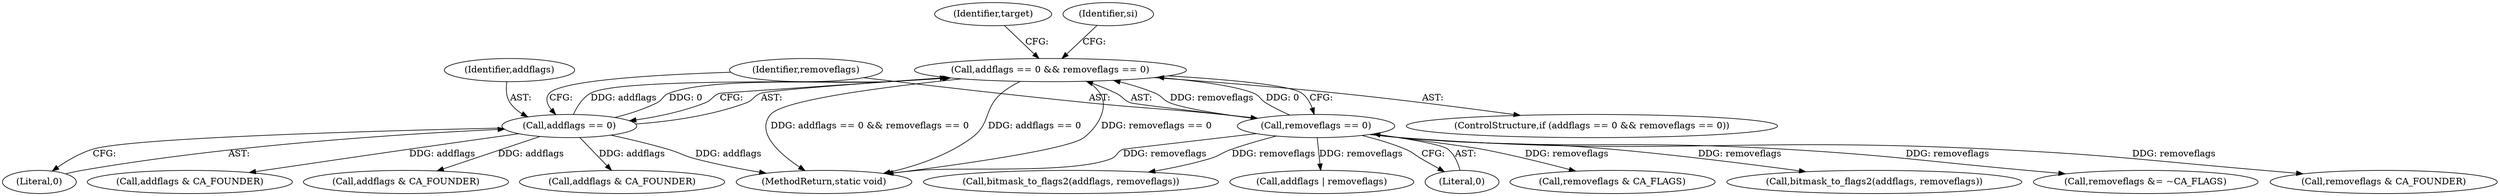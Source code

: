 digraph "0_atheme_c597156adc60a45b5f827793cd420945f47bc03b_1@API" {
"1000559" [label="(Call,addflags == 0 && removeflags == 0)"];
"1000560" [label="(Call,addflags == 0)"];
"1000563" [label="(Call,removeflags == 0)"];
"1000648" [label="(Identifier,target)"];
"1000987" [label="(Call,bitmask_to_flags2(addflags, removeflags))"];
"1001011" [label="(Call,addflags | removeflags)"];
"1000564" [label="(Identifier,removeflags)"];
"1000791" [label="(Call,addflags & CA_FOUNDER)"];
"1000565" [label="(Literal,0)"];
"1001054" [label="(MethodReturn,static void)"];
"1000562" [label="(Literal,0)"];
"1000560" [label="(Call,addflags == 0)"];
"1000559" [label="(Call,addflags == 0 && removeflags == 0)"];
"1000691" [label="(Call,removeflags & CA_FLAGS)"];
"1000891" [label="(Call,bitmask_to_flags2(addflags, removeflags))"];
"1000558" [label="(ControlStructure,if (addflags == 0 && removeflags == 0))"];
"1000561" [label="(Identifier,addflags)"];
"1000798" [label="(Call,removeflags &= ~CA_FLAGS)"];
"1000735" [label="(Call,addflags & CA_FOUNDER)"];
"1000563" [label="(Call,removeflags == 0)"];
"1000713" [label="(Call,removeflags & CA_FOUNDER)"];
"1000918" [label="(Call,addflags & CA_FOUNDER)"];
"1000568" [label="(Identifier,si)"];
"1000559" -> "1000558"  [label="AST: "];
"1000559" -> "1000560"  [label="CFG: "];
"1000559" -> "1000563"  [label="CFG: "];
"1000560" -> "1000559"  [label="AST: "];
"1000563" -> "1000559"  [label="AST: "];
"1000568" -> "1000559"  [label="CFG: "];
"1000648" -> "1000559"  [label="CFG: "];
"1000559" -> "1001054"  [label="DDG: addflags == 0"];
"1000559" -> "1001054"  [label="DDG: removeflags == 0"];
"1000559" -> "1001054"  [label="DDG: addflags == 0 && removeflags == 0"];
"1000560" -> "1000559"  [label="DDG: addflags"];
"1000560" -> "1000559"  [label="DDG: 0"];
"1000563" -> "1000559"  [label="DDG: removeflags"];
"1000563" -> "1000559"  [label="DDG: 0"];
"1000560" -> "1000562"  [label="CFG: "];
"1000561" -> "1000560"  [label="AST: "];
"1000562" -> "1000560"  [label="AST: "];
"1000564" -> "1000560"  [label="CFG: "];
"1000560" -> "1001054"  [label="DDG: addflags"];
"1000560" -> "1000735"  [label="DDG: addflags"];
"1000560" -> "1000791"  [label="DDG: addflags"];
"1000560" -> "1000918"  [label="DDG: addflags"];
"1000563" -> "1000565"  [label="CFG: "];
"1000564" -> "1000563"  [label="AST: "];
"1000565" -> "1000563"  [label="AST: "];
"1000563" -> "1001054"  [label="DDG: removeflags"];
"1000563" -> "1000691"  [label="DDG: removeflags"];
"1000563" -> "1000713"  [label="DDG: removeflags"];
"1000563" -> "1000798"  [label="DDG: removeflags"];
"1000563" -> "1000891"  [label="DDG: removeflags"];
"1000563" -> "1000987"  [label="DDG: removeflags"];
"1000563" -> "1001011"  [label="DDG: removeflags"];
}

